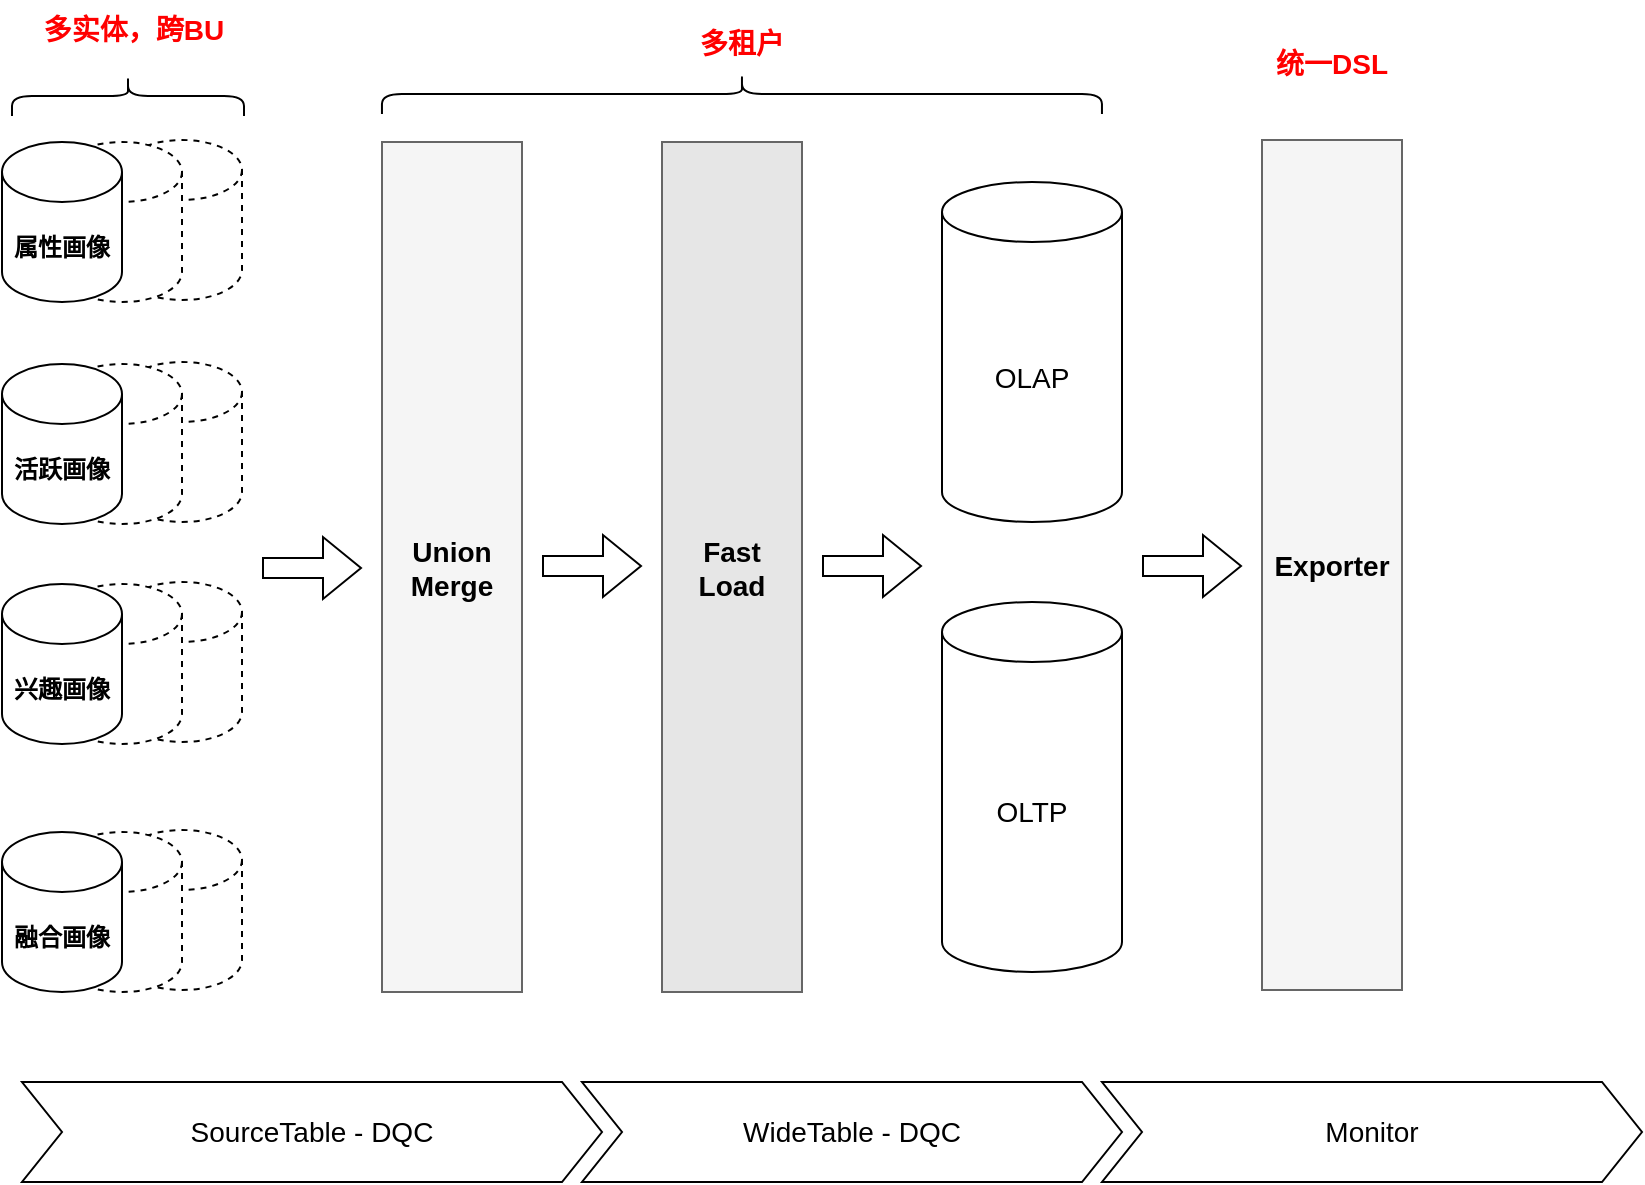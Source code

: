 <mxfile version="17.5.0" type="github">
  <diagram id="4p-ydyGLpZd26PJ-Gzdm" name="Page-1">
    <mxGraphModel dx="1248" dy="809" grid="1" gridSize="10" guides="1" tooltips="1" connect="1" arrows="1" fold="1" page="1" pageScale="1" pageWidth="827" pageHeight="1169" math="0" shadow="0">
      <root>
        <mxCell id="0" />
        <mxCell id="1" parent="0" />
        <mxCell id="KQHoOOZi19qgL9MFJ36H-21" value="&lt;b style=&quot;font-size: 14px&quot;&gt;&lt;font color=&quot;#ff0000&quot;&gt;多实体，跨BU&lt;/font&gt;&lt;/b&gt;" style="text;html=1;strokeColor=none;fillColor=none;align=center;verticalAlign=middle;whiteSpace=wrap;rounded=0;dashed=1;" vertex="1" parent="1">
          <mxGeometry x="176" y="89" width="120" height="30" as="geometry" />
        </mxCell>
        <mxCell id="KQHoOOZi19qgL9MFJ36H-22" value="" style="shape=flexArrow;endArrow=classic;html=1;rounded=0;fontSize=14;fontColor=#FF0000;" edge="1" parent="1">
          <mxGeometry width="50" height="50" relative="1" as="geometry">
            <mxPoint x="300" y="373" as="sourcePoint" />
            <mxPoint x="350" y="373" as="targetPoint" />
          </mxGeometry>
        </mxCell>
        <mxCell id="KQHoOOZi19qgL9MFJ36H-23" value="&lt;b&gt;&lt;font color=&quot;#000000&quot;&gt;Union&lt;br&gt;Merge&lt;/font&gt;&lt;/b&gt;" style="rounded=0;whiteSpace=wrap;html=1;fontSize=14;fontColor=#333333;fillColor=#f5f5f5;strokeColor=#666666;" vertex="1" parent="1">
          <mxGeometry x="360" y="160" width="70" height="425" as="geometry" />
        </mxCell>
        <mxCell id="KQHoOOZi19qgL9MFJ36H-25" value="SourceTable - DQC" style="shape=step;perimeter=stepPerimeter;whiteSpace=wrap;html=1;fixedSize=1;fontSize=14;fontColor=#000000;" vertex="1" parent="1">
          <mxGeometry x="180" y="630" width="290" height="50" as="geometry" />
        </mxCell>
        <mxCell id="KQHoOOZi19qgL9MFJ36H-26" value="WideTable - DQC" style="shape=step;perimeter=stepPerimeter;whiteSpace=wrap;html=1;fixedSize=1;fontSize=14;fontColor=#000000;" vertex="1" parent="1">
          <mxGeometry x="460" y="630" width="270" height="50" as="geometry" />
        </mxCell>
        <mxCell id="KQHoOOZi19qgL9MFJ36H-28" value="&lt;font color=&quot;#000000&quot;&gt;&lt;b&gt;Fast&lt;br&gt;Load&lt;/b&gt;&lt;/font&gt;" style="rounded=0;whiteSpace=wrap;html=1;fontSize=14;fontColor=#333333;fillColor=#E6E6E6;strokeColor=#666666;" vertex="1" parent="1">
          <mxGeometry x="500" y="160" width="70" height="425" as="geometry" />
        </mxCell>
        <mxCell id="KQHoOOZi19qgL9MFJ36H-29" value="" style="shape=flexArrow;endArrow=classic;html=1;rounded=0;fontSize=14;fontColor=#FF0000;" edge="1" parent="1">
          <mxGeometry width="50" height="50" relative="1" as="geometry">
            <mxPoint x="440" y="372" as="sourcePoint" />
            <mxPoint x="490" y="372" as="targetPoint" />
          </mxGeometry>
        </mxCell>
        <mxCell id="KQHoOOZi19qgL9MFJ36H-30" value="" style="group" vertex="1" connectable="0" parent="1">
          <mxGeometry x="170" y="159" width="120" height="426" as="geometry" />
        </mxCell>
        <mxCell id="KQHoOOZi19qgL9MFJ36H-8" value="" style="group" vertex="1" connectable="0" parent="KQHoOOZi19qgL9MFJ36H-30">
          <mxGeometry width="120" height="81" as="geometry" />
        </mxCell>
        <mxCell id="KQHoOOZi19qgL9MFJ36H-7" value="" style="shape=cylinder3;whiteSpace=wrap;html=1;boundedLbl=1;backgroundOutline=1;size=15;dashed=1;" vertex="1" parent="KQHoOOZi19qgL9MFJ36H-8">
          <mxGeometry x="60" width="60" height="80" as="geometry" />
        </mxCell>
        <mxCell id="KQHoOOZi19qgL9MFJ36H-6" value="" style="shape=cylinder3;whiteSpace=wrap;html=1;boundedLbl=1;backgroundOutline=1;size=15;dashed=1;" vertex="1" parent="KQHoOOZi19qgL9MFJ36H-8">
          <mxGeometry x="30" y="1" width="60" height="80" as="geometry" />
        </mxCell>
        <mxCell id="KQHoOOZi19qgL9MFJ36H-4" value="&lt;b&gt;属性画像&lt;/b&gt;" style="shape=cylinder3;whiteSpace=wrap;html=1;boundedLbl=1;backgroundOutline=1;size=15;" vertex="1" parent="KQHoOOZi19qgL9MFJ36H-8">
          <mxGeometry y="1" width="60" height="80" as="geometry" />
        </mxCell>
        <mxCell id="KQHoOOZi19qgL9MFJ36H-9" value="" style="group" vertex="1" connectable="0" parent="KQHoOOZi19qgL9MFJ36H-30">
          <mxGeometry y="111" width="120" height="81" as="geometry" />
        </mxCell>
        <mxCell id="KQHoOOZi19qgL9MFJ36H-10" value="" style="shape=cylinder3;whiteSpace=wrap;html=1;boundedLbl=1;backgroundOutline=1;size=15;dashed=1;" vertex="1" parent="KQHoOOZi19qgL9MFJ36H-9">
          <mxGeometry x="60" width="60" height="80" as="geometry" />
        </mxCell>
        <mxCell id="KQHoOOZi19qgL9MFJ36H-11" value="" style="shape=cylinder3;whiteSpace=wrap;html=1;boundedLbl=1;backgroundOutline=1;size=15;dashed=1;" vertex="1" parent="KQHoOOZi19qgL9MFJ36H-9">
          <mxGeometry x="30" y="1" width="60" height="80" as="geometry" />
        </mxCell>
        <mxCell id="KQHoOOZi19qgL9MFJ36H-12" value="&lt;b&gt;活跃画像&lt;/b&gt;" style="shape=cylinder3;whiteSpace=wrap;html=1;boundedLbl=1;backgroundOutline=1;size=15;" vertex="1" parent="KQHoOOZi19qgL9MFJ36H-9">
          <mxGeometry y="1" width="60" height="80" as="geometry" />
        </mxCell>
        <mxCell id="KQHoOOZi19qgL9MFJ36H-13" value="" style="group" vertex="1" connectable="0" parent="KQHoOOZi19qgL9MFJ36H-30">
          <mxGeometry y="221" width="120" height="81" as="geometry" />
        </mxCell>
        <mxCell id="KQHoOOZi19qgL9MFJ36H-14" value="" style="shape=cylinder3;whiteSpace=wrap;html=1;boundedLbl=1;backgroundOutline=1;size=15;dashed=1;" vertex="1" parent="KQHoOOZi19qgL9MFJ36H-13">
          <mxGeometry x="60" width="60" height="80" as="geometry" />
        </mxCell>
        <mxCell id="KQHoOOZi19qgL9MFJ36H-15" value="" style="shape=cylinder3;whiteSpace=wrap;html=1;boundedLbl=1;backgroundOutline=1;size=15;dashed=1;" vertex="1" parent="KQHoOOZi19qgL9MFJ36H-13">
          <mxGeometry x="30" y="1" width="60" height="80" as="geometry" />
        </mxCell>
        <mxCell id="KQHoOOZi19qgL9MFJ36H-16" value="&lt;b&gt;兴趣画像&lt;/b&gt;" style="shape=cylinder3;whiteSpace=wrap;html=1;boundedLbl=1;backgroundOutline=1;size=15;" vertex="1" parent="KQHoOOZi19qgL9MFJ36H-13">
          <mxGeometry y="1" width="60" height="80" as="geometry" />
        </mxCell>
        <mxCell id="KQHoOOZi19qgL9MFJ36H-17" value="" style="group" vertex="1" connectable="0" parent="KQHoOOZi19qgL9MFJ36H-30">
          <mxGeometry y="345" width="120" height="81" as="geometry" />
        </mxCell>
        <mxCell id="KQHoOOZi19qgL9MFJ36H-18" value="" style="shape=cylinder3;whiteSpace=wrap;html=1;boundedLbl=1;backgroundOutline=1;size=15;dashed=1;" vertex="1" parent="KQHoOOZi19qgL9MFJ36H-17">
          <mxGeometry x="60" width="60" height="80" as="geometry" />
        </mxCell>
        <mxCell id="KQHoOOZi19qgL9MFJ36H-19" value="" style="shape=cylinder3;whiteSpace=wrap;html=1;boundedLbl=1;backgroundOutline=1;size=15;dashed=1;" vertex="1" parent="KQHoOOZi19qgL9MFJ36H-17">
          <mxGeometry x="30" y="1" width="60" height="80" as="geometry" />
        </mxCell>
        <mxCell id="KQHoOOZi19qgL9MFJ36H-20" value="&lt;b&gt;融合画像&lt;/b&gt;" style="shape=cylinder3;whiteSpace=wrap;html=1;boundedLbl=1;backgroundOutline=1;size=15;" vertex="1" parent="KQHoOOZi19qgL9MFJ36H-17">
          <mxGeometry y="1" width="60" height="80" as="geometry" />
        </mxCell>
        <mxCell id="KQHoOOZi19qgL9MFJ36H-31" value="OLAP" style="shape=cylinder3;whiteSpace=wrap;html=1;boundedLbl=1;backgroundOutline=1;size=15;fontSize=14;" vertex="1" parent="1">
          <mxGeometry x="640" y="180" width="90" height="170" as="geometry" />
        </mxCell>
        <mxCell id="KQHoOOZi19qgL9MFJ36H-33" value="OLTP" style="shape=cylinder3;whiteSpace=wrap;html=1;boundedLbl=1;backgroundOutline=1;size=15;fontSize=14;" vertex="1" parent="1">
          <mxGeometry x="640" y="390" width="90" height="185" as="geometry" />
        </mxCell>
        <mxCell id="KQHoOOZi19qgL9MFJ36H-35" value="" style="group" vertex="1" connectable="0" parent="1">
          <mxGeometry x="359.98" y="96" width="360" height="50" as="geometry" />
        </mxCell>
        <mxCell id="KQHoOOZi19qgL9MFJ36H-24" value="&lt;font color=&quot;#ff0000&quot;&gt;&lt;span style=&quot;font-size: 14px&quot;&gt;&lt;b&gt;多租户&lt;/b&gt;&lt;/span&gt;&lt;/font&gt;" style="text;html=1;strokeColor=none;fillColor=none;align=center;verticalAlign=middle;whiteSpace=wrap;rounded=0;dashed=1;" vertex="1" parent="KQHoOOZi19qgL9MFJ36H-35">
          <mxGeometry x="120" width="120" height="30" as="geometry" />
        </mxCell>
        <mxCell id="KQHoOOZi19qgL9MFJ36H-34" value="" style="shape=curlyBracket;whiteSpace=wrap;html=1;rounded=1;fontSize=14;fontColor=#000000;fillColor=#E6E6E6;rotation=90;" vertex="1" parent="KQHoOOZi19qgL9MFJ36H-35">
          <mxGeometry x="170" y="-140" width="20" height="360" as="geometry" />
        </mxCell>
        <mxCell id="KQHoOOZi19qgL9MFJ36H-37" value="" style="shape=flexArrow;endArrow=classic;html=1;rounded=0;fontSize=14;fontColor=#FF0000;" edge="1" parent="1">
          <mxGeometry width="50" height="50" relative="1" as="geometry">
            <mxPoint x="580" y="372" as="sourcePoint" />
            <mxPoint x="630" y="372" as="targetPoint" />
          </mxGeometry>
        </mxCell>
        <mxCell id="KQHoOOZi19qgL9MFJ36H-38" value="" style="shape=flexArrow;endArrow=classic;html=1;rounded=0;fontSize=14;fontColor=#FF0000;" edge="1" parent="1">
          <mxGeometry width="50" height="50" relative="1" as="geometry">
            <mxPoint x="740" y="372" as="sourcePoint" />
            <mxPoint x="790" y="372" as="targetPoint" />
          </mxGeometry>
        </mxCell>
        <mxCell id="KQHoOOZi19qgL9MFJ36H-39" value="&lt;font color=&quot;#000000&quot;&gt;&lt;b&gt;Exporter&lt;/b&gt;&lt;/font&gt;" style="rounded=0;whiteSpace=wrap;html=1;fontSize=14;fontColor=#333333;fillColor=#f5f5f5;strokeColor=#666666;" vertex="1" parent="1">
          <mxGeometry x="800" y="159" width="70" height="425" as="geometry" />
        </mxCell>
        <mxCell id="KQHoOOZi19qgL9MFJ36H-40" value="Monitor" style="shape=step;perimeter=stepPerimeter;whiteSpace=wrap;html=1;fixedSize=1;fontSize=14;fontColor=#000000;" vertex="1" parent="1">
          <mxGeometry x="720" y="630" width="270" height="50" as="geometry" />
        </mxCell>
        <mxCell id="KQHoOOZi19qgL9MFJ36H-41" value="&lt;font color=&quot;#ff0000&quot;&gt;&lt;span style=&quot;font-size: 14px&quot;&gt;&lt;b&gt;统一DSL&lt;/b&gt;&lt;/span&gt;&lt;/font&gt;" style="text;html=1;strokeColor=none;fillColor=none;align=center;verticalAlign=middle;whiteSpace=wrap;rounded=0;dashed=1;" vertex="1" parent="1">
          <mxGeometry x="775" y="106" width="120" height="30" as="geometry" />
        </mxCell>
        <mxCell id="KQHoOOZi19qgL9MFJ36H-42" value="" style="shape=curlyBracket;whiteSpace=wrap;html=1;rounded=1;fontSize=14;fontColor=#000000;fillColor=#E6E6E6;rotation=90;" vertex="1" parent="1">
          <mxGeometry x="223" y="79" width="20" height="116" as="geometry" />
        </mxCell>
      </root>
    </mxGraphModel>
  </diagram>
</mxfile>
